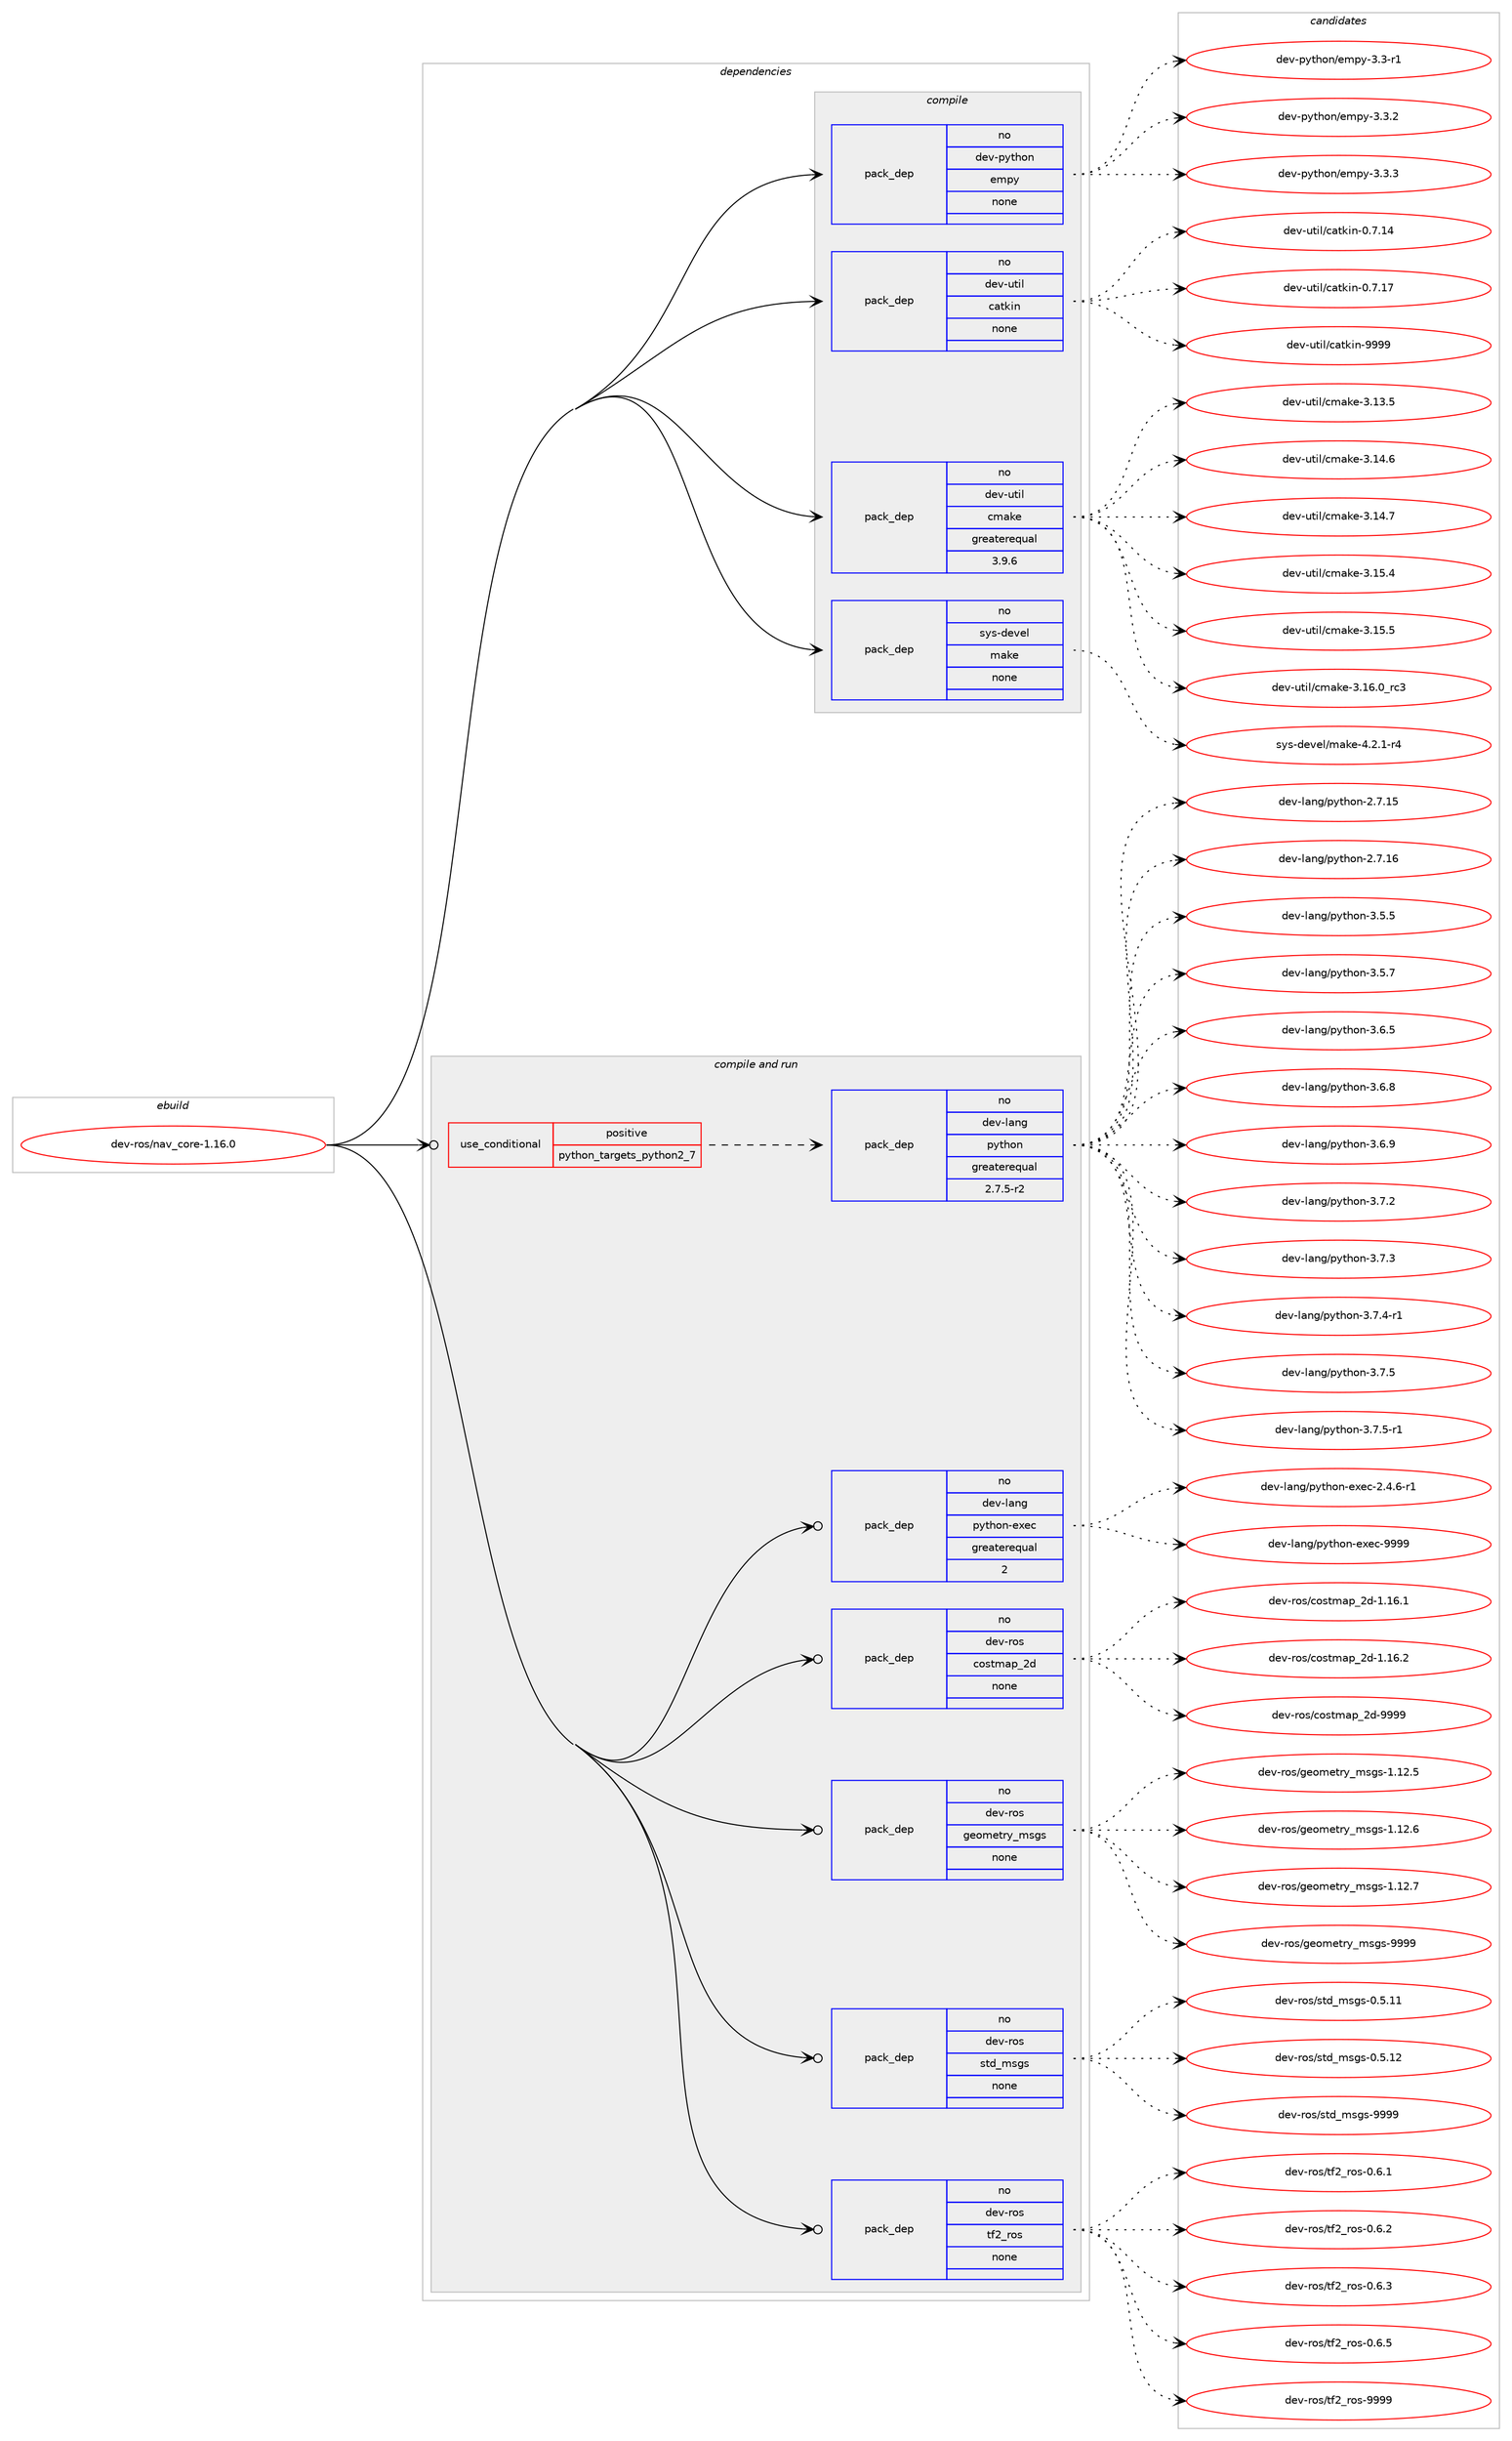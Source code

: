 digraph prolog {

# *************
# Graph options
# *************

newrank=true;
concentrate=true;
compound=true;
graph [rankdir=LR,fontname=Helvetica,fontsize=10,ranksep=1.5];#, ranksep=2.5, nodesep=0.2];
edge  [arrowhead=vee];
node  [fontname=Helvetica,fontsize=10];

# **********
# The ebuild
# **********

subgraph cluster_leftcol {
color=gray;
rank=same;
label=<<i>ebuild</i>>;
id [label="dev-ros/nav_core-1.16.0", color=red, width=4, href="../dev-ros/nav_core-1.16.0.svg"];
}

# ****************
# The dependencies
# ****************

subgraph cluster_midcol {
color=gray;
label=<<i>dependencies</i>>;
subgraph cluster_compile {
fillcolor="#eeeeee";
style=filled;
label=<<i>compile</i>>;
subgraph pack490860 {
dependency656654 [label=<<TABLE BORDER="0" CELLBORDER="1" CELLSPACING="0" CELLPADDING="4" WIDTH="220"><TR><TD ROWSPAN="6" CELLPADDING="30">pack_dep</TD></TR><TR><TD WIDTH="110">no</TD></TR><TR><TD>dev-python</TD></TR><TR><TD>empy</TD></TR><TR><TD>none</TD></TR><TR><TD></TD></TR></TABLE>>, shape=none, color=blue];
}
id:e -> dependency656654:w [weight=20,style="solid",arrowhead="vee"];
subgraph pack490861 {
dependency656655 [label=<<TABLE BORDER="0" CELLBORDER="1" CELLSPACING="0" CELLPADDING="4" WIDTH="220"><TR><TD ROWSPAN="6" CELLPADDING="30">pack_dep</TD></TR><TR><TD WIDTH="110">no</TD></TR><TR><TD>dev-util</TD></TR><TR><TD>catkin</TD></TR><TR><TD>none</TD></TR><TR><TD></TD></TR></TABLE>>, shape=none, color=blue];
}
id:e -> dependency656655:w [weight=20,style="solid",arrowhead="vee"];
subgraph pack490862 {
dependency656656 [label=<<TABLE BORDER="0" CELLBORDER="1" CELLSPACING="0" CELLPADDING="4" WIDTH="220"><TR><TD ROWSPAN="6" CELLPADDING="30">pack_dep</TD></TR><TR><TD WIDTH="110">no</TD></TR><TR><TD>dev-util</TD></TR><TR><TD>cmake</TD></TR><TR><TD>greaterequal</TD></TR><TR><TD>3.9.6</TD></TR></TABLE>>, shape=none, color=blue];
}
id:e -> dependency656656:w [weight=20,style="solid",arrowhead="vee"];
subgraph pack490863 {
dependency656657 [label=<<TABLE BORDER="0" CELLBORDER="1" CELLSPACING="0" CELLPADDING="4" WIDTH="220"><TR><TD ROWSPAN="6" CELLPADDING="30">pack_dep</TD></TR><TR><TD WIDTH="110">no</TD></TR><TR><TD>sys-devel</TD></TR><TR><TD>make</TD></TR><TR><TD>none</TD></TR><TR><TD></TD></TR></TABLE>>, shape=none, color=blue];
}
id:e -> dependency656657:w [weight=20,style="solid",arrowhead="vee"];
}
subgraph cluster_compileandrun {
fillcolor="#eeeeee";
style=filled;
label=<<i>compile and run</i>>;
subgraph cond153888 {
dependency656658 [label=<<TABLE BORDER="0" CELLBORDER="1" CELLSPACING="0" CELLPADDING="4"><TR><TD ROWSPAN="3" CELLPADDING="10">use_conditional</TD></TR><TR><TD>positive</TD></TR><TR><TD>python_targets_python2_7</TD></TR></TABLE>>, shape=none, color=red];
subgraph pack490864 {
dependency656659 [label=<<TABLE BORDER="0" CELLBORDER="1" CELLSPACING="0" CELLPADDING="4" WIDTH="220"><TR><TD ROWSPAN="6" CELLPADDING="30">pack_dep</TD></TR><TR><TD WIDTH="110">no</TD></TR><TR><TD>dev-lang</TD></TR><TR><TD>python</TD></TR><TR><TD>greaterequal</TD></TR><TR><TD>2.7.5-r2</TD></TR></TABLE>>, shape=none, color=blue];
}
dependency656658:e -> dependency656659:w [weight=20,style="dashed",arrowhead="vee"];
}
id:e -> dependency656658:w [weight=20,style="solid",arrowhead="odotvee"];
subgraph pack490865 {
dependency656660 [label=<<TABLE BORDER="0" CELLBORDER="1" CELLSPACING="0" CELLPADDING="4" WIDTH="220"><TR><TD ROWSPAN="6" CELLPADDING="30">pack_dep</TD></TR><TR><TD WIDTH="110">no</TD></TR><TR><TD>dev-lang</TD></TR><TR><TD>python-exec</TD></TR><TR><TD>greaterequal</TD></TR><TR><TD>2</TD></TR></TABLE>>, shape=none, color=blue];
}
id:e -> dependency656660:w [weight=20,style="solid",arrowhead="odotvee"];
subgraph pack490866 {
dependency656661 [label=<<TABLE BORDER="0" CELLBORDER="1" CELLSPACING="0" CELLPADDING="4" WIDTH="220"><TR><TD ROWSPAN="6" CELLPADDING="30">pack_dep</TD></TR><TR><TD WIDTH="110">no</TD></TR><TR><TD>dev-ros</TD></TR><TR><TD>costmap_2d</TD></TR><TR><TD>none</TD></TR><TR><TD></TD></TR></TABLE>>, shape=none, color=blue];
}
id:e -> dependency656661:w [weight=20,style="solid",arrowhead="odotvee"];
subgraph pack490867 {
dependency656662 [label=<<TABLE BORDER="0" CELLBORDER="1" CELLSPACING="0" CELLPADDING="4" WIDTH="220"><TR><TD ROWSPAN="6" CELLPADDING="30">pack_dep</TD></TR><TR><TD WIDTH="110">no</TD></TR><TR><TD>dev-ros</TD></TR><TR><TD>geometry_msgs</TD></TR><TR><TD>none</TD></TR><TR><TD></TD></TR></TABLE>>, shape=none, color=blue];
}
id:e -> dependency656662:w [weight=20,style="solid",arrowhead="odotvee"];
subgraph pack490868 {
dependency656663 [label=<<TABLE BORDER="0" CELLBORDER="1" CELLSPACING="0" CELLPADDING="4" WIDTH="220"><TR><TD ROWSPAN="6" CELLPADDING="30">pack_dep</TD></TR><TR><TD WIDTH="110">no</TD></TR><TR><TD>dev-ros</TD></TR><TR><TD>std_msgs</TD></TR><TR><TD>none</TD></TR><TR><TD></TD></TR></TABLE>>, shape=none, color=blue];
}
id:e -> dependency656663:w [weight=20,style="solid",arrowhead="odotvee"];
subgraph pack490869 {
dependency656664 [label=<<TABLE BORDER="0" CELLBORDER="1" CELLSPACING="0" CELLPADDING="4" WIDTH="220"><TR><TD ROWSPAN="6" CELLPADDING="30">pack_dep</TD></TR><TR><TD WIDTH="110">no</TD></TR><TR><TD>dev-ros</TD></TR><TR><TD>tf2_ros</TD></TR><TR><TD>none</TD></TR><TR><TD></TD></TR></TABLE>>, shape=none, color=blue];
}
id:e -> dependency656664:w [weight=20,style="solid",arrowhead="odotvee"];
}
subgraph cluster_run {
fillcolor="#eeeeee";
style=filled;
label=<<i>run</i>>;
}
}

# **************
# The candidates
# **************

subgraph cluster_choices {
rank=same;
color=gray;
label=<<i>candidates</i>>;

subgraph choice490860 {
color=black;
nodesep=1;
choice1001011184511212111610411111047101109112121455146514511449 [label="dev-python/empy-3.3-r1", color=red, width=4,href="../dev-python/empy-3.3-r1.svg"];
choice1001011184511212111610411111047101109112121455146514650 [label="dev-python/empy-3.3.2", color=red, width=4,href="../dev-python/empy-3.3.2.svg"];
choice1001011184511212111610411111047101109112121455146514651 [label="dev-python/empy-3.3.3", color=red, width=4,href="../dev-python/empy-3.3.3.svg"];
dependency656654:e -> choice1001011184511212111610411111047101109112121455146514511449:w [style=dotted,weight="100"];
dependency656654:e -> choice1001011184511212111610411111047101109112121455146514650:w [style=dotted,weight="100"];
dependency656654:e -> choice1001011184511212111610411111047101109112121455146514651:w [style=dotted,weight="100"];
}
subgraph choice490861 {
color=black;
nodesep=1;
choice1001011184511711610510847999711610710511045484655464952 [label="dev-util/catkin-0.7.14", color=red, width=4,href="../dev-util/catkin-0.7.14.svg"];
choice1001011184511711610510847999711610710511045484655464955 [label="dev-util/catkin-0.7.17", color=red, width=4,href="../dev-util/catkin-0.7.17.svg"];
choice100101118451171161051084799971161071051104557575757 [label="dev-util/catkin-9999", color=red, width=4,href="../dev-util/catkin-9999.svg"];
dependency656655:e -> choice1001011184511711610510847999711610710511045484655464952:w [style=dotted,weight="100"];
dependency656655:e -> choice1001011184511711610510847999711610710511045484655464955:w [style=dotted,weight="100"];
dependency656655:e -> choice100101118451171161051084799971161071051104557575757:w [style=dotted,weight="100"];
}
subgraph choice490862 {
color=black;
nodesep=1;
choice1001011184511711610510847991099710710145514649514653 [label="dev-util/cmake-3.13.5", color=red, width=4,href="../dev-util/cmake-3.13.5.svg"];
choice1001011184511711610510847991099710710145514649524654 [label="dev-util/cmake-3.14.6", color=red, width=4,href="../dev-util/cmake-3.14.6.svg"];
choice1001011184511711610510847991099710710145514649524655 [label="dev-util/cmake-3.14.7", color=red, width=4,href="../dev-util/cmake-3.14.7.svg"];
choice1001011184511711610510847991099710710145514649534652 [label="dev-util/cmake-3.15.4", color=red, width=4,href="../dev-util/cmake-3.15.4.svg"];
choice1001011184511711610510847991099710710145514649534653 [label="dev-util/cmake-3.15.5", color=red, width=4,href="../dev-util/cmake-3.15.5.svg"];
choice1001011184511711610510847991099710710145514649544648951149951 [label="dev-util/cmake-3.16.0_rc3", color=red, width=4,href="../dev-util/cmake-3.16.0_rc3.svg"];
dependency656656:e -> choice1001011184511711610510847991099710710145514649514653:w [style=dotted,weight="100"];
dependency656656:e -> choice1001011184511711610510847991099710710145514649524654:w [style=dotted,weight="100"];
dependency656656:e -> choice1001011184511711610510847991099710710145514649524655:w [style=dotted,weight="100"];
dependency656656:e -> choice1001011184511711610510847991099710710145514649534652:w [style=dotted,weight="100"];
dependency656656:e -> choice1001011184511711610510847991099710710145514649534653:w [style=dotted,weight="100"];
dependency656656:e -> choice1001011184511711610510847991099710710145514649544648951149951:w [style=dotted,weight="100"];
}
subgraph choice490863 {
color=black;
nodesep=1;
choice1151211154510010111810110847109971071014552465046494511452 [label="sys-devel/make-4.2.1-r4", color=red, width=4,href="../sys-devel/make-4.2.1-r4.svg"];
dependency656657:e -> choice1151211154510010111810110847109971071014552465046494511452:w [style=dotted,weight="100"];
}
subgraph choice490864 {
color=black;
nodesep=1;
choice10010111845108971101034711212111610411111045504655464953 [label="dev-lang/python-2.7.15", color=red, width=4,href="../dev-lang/python-2.7.15.svg"];
choice10010111845108971101034711212111610411111045504655464954 [label="dev-lang/python-2.7.16", color=red, width=4,href="../dev-lang/python-2.7.16.svg"];
choice100101118451089711010347112121116104111110455146534653 [label="dev-lang/python-3.5.5", color=red, width=4,href="../dev-lang/python-3.5.5.svg"];
choice100101118451089711010347112121116104111110455146534655 [label="dev-lang/python-3.5.7", color=red, width=4,href="../dev-lang/python-3.5.7.svg"];
choice100101118451089711010347112121116104111110455146544653 [label="dev-lang/python-3.6.5", color=red, width=4,href="../dev-lang/python-3.6.5.svg"];
choice100101118451089711010347112121116104111110455146544656 [label="dev-lang/python-3.6.8", color=red, width=4,href="../dev-lang/python-3.6.8.svg"];
choice100101118451089711010347112121116104111110455146544657 [label="dev-lang/python-3.6.9", color=red, width=4,href="../dev-lang/python-3.6.9.svg"];
choice100101118451089711010347112121116104111110455146554650 [label="dev-lang/python-3.7.2", color=red, width=4,href="../dev-lang/python-3.7.2.svg"];
choice100101118451089711010347112121116104111110455146554651 [label="dev-lang/python-3.7.3", color=red, width=4,href="../dev-lang/python-3.7.3.svg"];
choice1001011184510897110103471121211161041111104551465546524511449 [label="dev-lang/python-3.7.4-r1", color=red, width=4,href="../dev-lang/python-3.7.4-r1.svg"];
choice100101118451089711010347112121116104111110455146554653 [label="dev-lang/python-3.7.5", color=red, width=4,href="../dev-lang/python-3.7.5.svg"];
choice1001011184510897110103471121211161041111104551465546534511449 [label="dev-lang/python-3.7.5-r1", color=red, width=4,href="../dev-lang/python-3.7.5-r1.svg"];
dependency656659:e -> choice10010111845108971101034711212111610411111045504655464953:w [style=dotted,weight="100"];
dependency656659:e -> choice10010111845108971101034711212111610411111045504655464954:w [style=dotted,weight="100"];
dependency656659:e -> choice100101118451089711010347112121116104111110455146534653:w [style=dotted,weight="100"];
dependency656659:e -> choice100101118451089711010347112121116104111110455146534655:w [style=dotted,weight="100"];
dependency656659:e -> choice100101118451089711010347112121116104111110455146544653:w [style=dotted,weight="100"];
dependency656659:e -> choice100101118451089711010347112121116104111110455146544656:w [style=dotted,weight="100"];
dependency656659:e -> choice100101118451089711010347112121116104111110455146544657:w [style=dotted,weight="100"];
dependency656659:e -> choice100101118451089711010347112121116104111110455146554650:w [style=dotted,weight="100"];
dependency656659:e -> choice100101118451089711010347112121116104111110455146554651:w [style=dotted,weight="100"];
dependency656659:e -> choice1001011184510897110103471121211161041111104551465546524511449:w [style=dotted,weight="100"];
dependency656659:e -> choice100101118451089711010347112121116104111110455146554653:w [style=dotted,weight="100"];
dependency656659:e -> choice1001011184510897110103471121211161041111104551465546534511449:w [style=dotted,weight="100"];
}
subgraph choice490865 {
color=black;
nodesep=1;
choice10010111845108971101034711212111610411111045101120101994550465246544511449 [label="dev-lang/python-exec-2.4.6-r1", color=red, width=4,href="../dev-lang/python-exec-2.4.6-r1.svg"];
choice10010111845108971101034711212111610411111045101120101994557575757 [label="dev-lang/python-exec-9999", color=red, width=4,href="../dev-lang/python-exec-9999.svg"];
dependency656660:e -> choice10010111845108971101034711212111610411111045101120101994550465246544511449:w [style=dotted,weight="100"];
dependency656660:e -> choice10010111845108971101034711212111610411111045101120101994557575757:w [style=dotted,weight="100"];
}
subgraph choice490866 {
color=black;
nodesep=1;
choice10010111845114111115479911111511610997112955010045494649544649 [label="dev-ros/costmap_2d-1.16.1", color=red, width=4,href="../dev-ros/costmap_2d-1.16.1.svg"];
choice10010111845114111115479911111511610997112955010045494649544650 [label="dev-ros/costmap_2d-1.16.2", color=red, width=4,href="../dev-ros/costmap_2d-1.16.2.svg"];
choice1001011184511411111547991111151161099711295501004557575757 [label="dev-ros/costmap_2d-9999", color=red, width=4,href="../dev-ros/costmap_2d-9999.svg"];
dependency656661:e -> choice10010111845114111115479911111511610997112955010045494649544649:w [style=dotted,weight="100"];
dependency656661:e -> choice10010111845114111115479911111511610997112955010045494649544650:w [style=dotted,weight="100"];
dependency656661:e -> choice1001011184511411111547991111151161099711295501004557575757:w [style=dotted,weight="100"];
}
subgraph choice490867 {
color=black;
nodesep=1;
choice10010111845114111115471031011111091011161141219510911510311545494649504653 [label="dev-ros/geometry_msgs-1.12.5", color=red, width=4,href="../dev-ros/geometry_msgs-1.12.5.svg"];
choice10010111845114111115471031011111091011161141219510911510311545494649504654 [label="dev-ros/geometry_msgs-1.12.6", color=red, width=4,href="../dev-ros/geometry_msgs-1.12.6.svg"];
choice10010111845114111115471031011111091011161141219510911510311545494649504655 [label="dev-ros/geometry_msgs-1.12.7", color=red, width=4,href="../dev-ros/geometry_msgs-1.12.7.svg"];
choice1001011184511411111547103101111109101116114121951091151031154557575757 [label="dev-ros/geometry_msgs-9999", color=red, width=4,href="../dev-ros/geometry_msgs-9999.svg"];
dependency656662:e -> choice10010111845114111115471031011111091011161141219510911510311545494649504653:w [style=dotted,weight="100"];
dependency656662:e -> choice10010111845114111115471031011111091011161141219510911510311545494649504654:w [style=dotted,weight="100"];
dependency656662:e -> choice10010111845114111115471031011111091011161141219510911510311545494649504655:w [style=dotted,weight="100"];
dependency656662:e -> choice1001011184511411111547103101111109101116114121951091151031154557575757:w [style=dotted,weight="100"];
}
subgraph choice490868 {
color=black;
nodesep=1;
choice10010111845114111115471151161009510911510311545484653464949 [label="dev-ros/std_msgs-0.5.11", color=red, width=4,href="../dev-ros/std_msgs-0.5.11.svg"];
choice10010111845114111115471151161009510911510311545484653464950 [label="dev-ros/std_msgs-0.5.12", color=red, width=4,href="../dev-ros/std_msgs-0.5.12.svg"];
choice1001011184511411111547115116100951091151031154557575757 [label="dev-ros/std_msgs-9999", color=red, width=4,href="../dev-ros/std_msgs-9999.svg"];
dependency656663:e -> choice10010111845114111115471151161009510911510311545484653464949:w [style=dotted,weight="100"];
dependency656663:e -> choice10010111845114111115471151161009510911510311545484653464950:w [style=dotted,weight="100"];
dependency656663:e -> choice1001011184511411111547115116100951091151031154557575757:w [style=dotted,weight="100"];
}
subgraph choice490869 {
color=black;
nodesep=1;
choice10010111845114111115471161025095114111115454846544649 [label="dev-ros/tf2_ros-0.6.1", color=red, width=4,href="../dev-ros/tf2_ros-0.6.1.svg"];
choice10010111845114111115471161025095114111115454846544650 [label="dev-ros/tf2_ros-0.6.2", color=red, width=4,href="../dev-ros/tf2_ros-0.6.2.svg"];
choice10010111845114111115471161025095114111115454846544651 [label="dev-ros/tf2_ros-0.6.3", color=red, width=4,href="../dev-ros/tf2_ros-0.6.3.svg"];
choice10010111845114111115471161025095114111115454846544653 [label="dev-ros/tf2_ros-0.6.5", color=red, width=4,href="../dev-ros/tf2_ros-0.6.5.svg"];
choice100101118451141111154711610250951141111154557575757 [label="dev-ros/tf2_ros-9999", color=red, width=4,href="../dev-ros/tf2_ros-9999.svg"];
dependency656664:e -> choice10010111845114111115471161025095114111115454846544649:w [style=dotted,weight="100"];
dependency656664:e -> choice10010111845114111115471161025095114111115454846544650:w [style=dotted,weight="100"];
dependency656664:e -> choice10010111845114111115471161025095114111115454846544651:w [style=dotted,weight="100"];
dependency656664:e -> choice10010111845114111115471161025095114111115454846544653:w [style=dotted,weight="100"];
dependency656664:e -> choice100101118451141111154711610250951141111154557575757:w [style=dotted,weight="100"];
}
}

}

